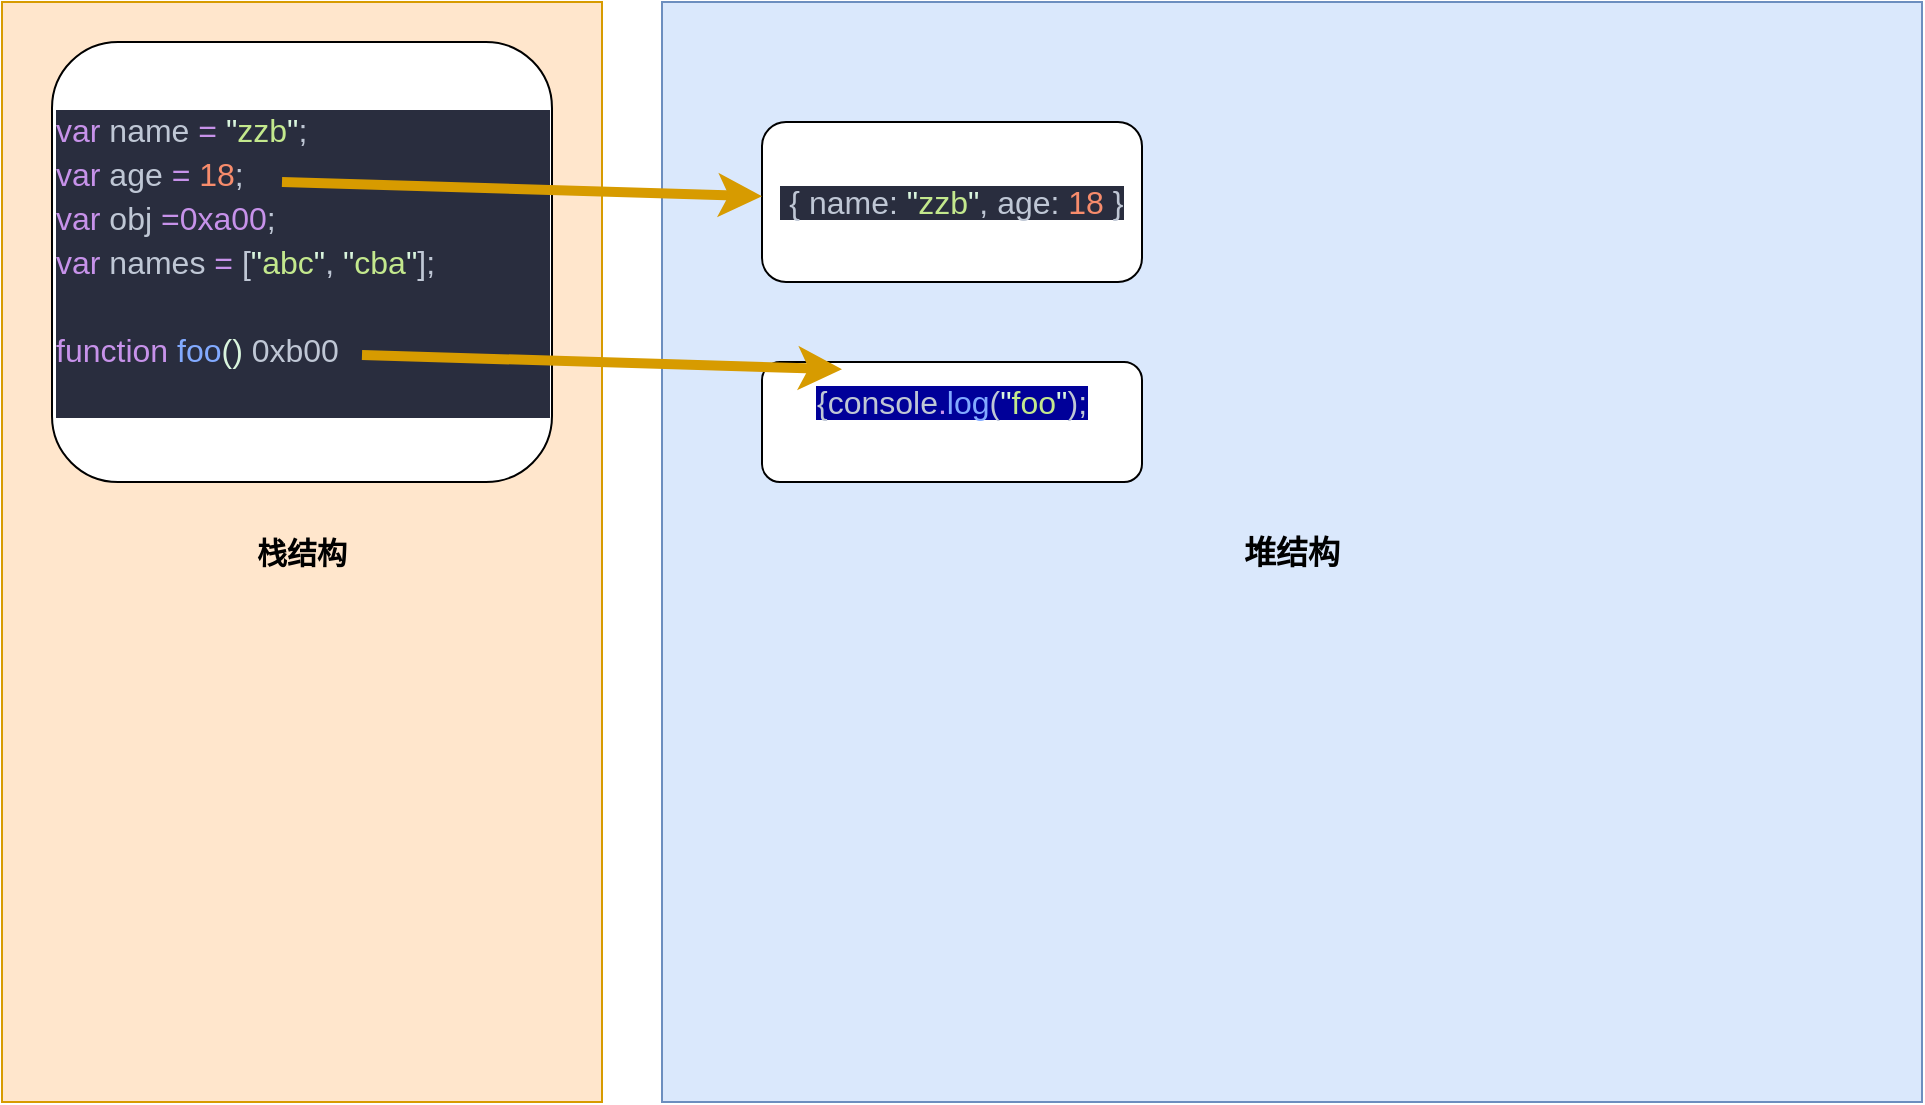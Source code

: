 <mxfile version="12.2.4" pages="1"><diagram id="6__veSIM3zds16jiERqw" name="第 1 页"><mxGraphModel dx="914" dy="589" grid="1" gridSize="10" guides="1" tooltips="1" connect="1" arrows="1" fold="1" page="1" pageScale="1" pageWidth="2000" pageHeight="2000" math="0" shadow="0"><root><mxCell id="0"/><mxCell id="1" parent="0"/><mxCell id="4" value="&lt;b&gt;&lt;font style=&quot;font-size: 15px&quot;&gt;栈结构&lt;/font&gt;&lt;/b&gt;" style="rounded=0;whiteSpace=wrap;html=1;fillColor=#ffe6cc;strokeColor=#d79b00;" parent="1" vertex="1"><mxGeometry x="10" y="40" width="300" height="550" as="geometry"/></mxCell><mxCell id="5" value="&lt;div style=&quot;color: rgb(191 , 199 , 213) ; background-color: rgb(41 , 45 , 62) ; font-family: &amp;#34;cascadia code&amp;#34; , , &amp;#34;consolas&amp;#34; , &amp;#34;courier new&amp;#34; , monospace , &amp;#34;consolas&amp;#34; , &amp;#34;courier new&amp;#34; , monospace ; font-size: 16px ; line-height: 22px ; white-space: pre&quot;&gt;&lt;div&gt;&lt;span style=&quot;color: #c792ea&quot;&gt;var&lt;/span&gt; name &lt;span style=&quot;color: #c792ea&quot;&gt;=&lt;/span&gt; &lt;span style=&quot;color: #d9f5dd&quot;&gt;&quot;&lt;/span&gt;&lt;span style=&quot;color: #c3e88d&quot;&gt;zzb&lt;/span&gt;&lt;span style=&quot;color: #d9f5dd&quot;&gt;&quot;&lt;/span&gt;;&lt;/div&gt;&lt;div&gt;&lt;span style=&quot;color: #c792ea&quot;&gt;var&lt;/span&gt; age &lt;span style=&quot;color: #c792ea&quot;&gt;=&lt;/span&gt; &lt;span style=&quot;color: #f78c6c&quot;&gt;18&lt;/span&gt;;&lt;/div&gt;&lt;div&gt;&lt;span style=&quot;color: #c792ea&quot;&gt;var&lt;/span&gt; obj &lt;span style=&quot;color: #c792ea&quot;&gt;=0xa00&lt;/span&gt;;&lt;/div&gt;&lt;div&gt;&lt;span style=&quot;color: #c792ea&quot;&gt;var&lt;/span&gt; names &lt;span style=&quot;color: #c792ea&quot;&gt;=&lt;/span&gt; [&lt;span style=&quot;color: #d9f5dd&quot;&gt;&quot;&lt;/span&gt;&lt;span style=&quot;color: #c3e88d&quot;&gt;abc&lt;/span&gt;&lt;span style=&quot;color: #d9f5dd&quot;&gt;&quot;&lt;/span&gt;, &lt;span style=&quot;color: #d9f5dd&quot;&gt;&quot;&lt;/span&gt;&lt;span style=&quot;color: #c3e88d&quot;&gt;cba&lt;/span&gt;&lt;span style=&quot;color: #d9f5dd&quot;&gt;&quot;&lt;/span&gt;];             &lt;/div&gt;&lt;br&gt;&lt;div&gt;&lt;span style=&quot;color: #c792ea&quot;&gt;function&lt;/span&gt; &lt;span style=&quot;color: #82aaff&quot;&gt;foo&lt;/span&gt;&lt;span style=&quot;color: #d9f5dd&quot;&gt;()&lt;/span&gt; 0xb00&lt;br&gt;&lt;/div&gt;&lt;br&gt;&lt;/div&gt;" style="rounded=1;whiteSpace=wrap;html=1;align=left;" parent="1" vertex="1"><mxGeometry x="35" y="60" width="250" height="220" as="geometry"/></mxCell><mxCell id="6" value="&lt;b&gt;&lt;font style=&quot;font-size: 16px&quot;&gt;堆结构&lt;/font&gt;&lt;/b&gt;" style="rounded=0;whiteSpace=wrap;html=1;fillColor=#dae8fc;strokeColor=#6c8ebf;" parent="1" vertex="1"><mxGeometry x="340" y="40" width="630" height="550" as="geometry"/></mxCell><mxCell id="7" value="&lt;span style=&quot;color: rgb(191 , 199 , 213) ; font-size: 16px ; text-align: left ; white-space: pre ; background-color: rgb(41 , 45 , 62)&quot;&gt; { name: &lt;/span&gt;&lt;span style=&quot;font-size: 16px ; text-align: left ; white-space: pre ; background-color: rgb(41 , 45 , 62) ; color: rgb(217 , 245 , 221)&quot;&gt;&quot;&lt;/span&gt;&lt;span style=&quot;font-size: 16px ; text-align: left ; white-space: pre ; background-color: rgb(41 , 45 , 62) ; color: rgb(195 , 232 , 141)&quot;&gt;zzb&lt;/span&gt;&lt;span style=&quot;font-size: 16px ; text-align: left ; white-space: pre ; background-color: rgb(41 , 45 , 62) ; color: rgb(217 , 245 , 221)&quot;&gt;&quot;&lt;/span&gt;&lt;span style=&quot;color: rgb(191 , 199 , 213) ; font-size: 16px ; text-align: left ; white-space: pre ; background-color: rgb(41 , 45 , 62)&quot;&gt;, age: &lt;/span&gt;&lt;span style=&quot;font-size: 16px ; text-align: left ; white-space: pre ; background-color: rgb(41 , 45 , 62) ; color: rgb(247 , 140 , 108)&quot;&gt;18&lt;/span&gt;&lt;span style=&quot;color: rgb(191 , 199 , 213) ; font-size: 16px ; text-align: left ; white-space: pre ; background-color: rgb(41 , 45 , 62)&quot;&gt; }&lt;/span&gt;" style="rounded=1;whiteSpace=wrap;html=1;" parent="1" vertex="1"><mxGeometry x="390" y="100" width="190" height="80" as="geometry"/></mxCell><mxCell id="8" value="" style="endArrow=classic;html=1;strokeWidth=5;fillColor=#ffe6cc;strokeColor=#d79b00;" parent="1" target="7" edge="1"><mxGeometry width="50" height="50" relative="1" as="geometry"><mxPoint x="150" y="130" as="sourcePoint"/><mxPoint x="200" y="80" as="targetPoint"/></mxGeometry></mxCell><mxCell id="9" value="&lt;div style=&quot;color: rgb(191 , 199 , 213) ; font-size: 16px ; text-align: left ; white-space: pre&quot;&gt;&lt;span style=&quot;background-color: rgb(0 , 0 , 153)&quot;&gt;{console&lt;span style=&quot;color: rgb(199 , 146 , 234)&quot;&gt;.&lt;/span&gt;&lt;span style=&quot;color: rgb(130 , 170 , 255)&quot;&gt;log&lt;/span&gt;(&lt;span style=&quot;color: rgb(217 , 245 , 221)&quot;&gt;&quot;&lt;/span&gt;&lt;span style=&quot;color: rgb(195 , 232 , 141)&quot;&gt;foo&lt;/span&gt;&lt;span style=&quot;color: rgb(217 , 245 , 221)&quot;&gt;&quot;&lt;/span&gt;);&lt;/span&gt;&lt;/div&gt;&lt;div style=&quot;color: rgb(191 , 199 , 213) ; font-size: 16px ; text-align: left ; white-space: pre&quot;&gt;&lt;br&gt;&lt;/div&gt;" style="rounded=1;whiteSpace=wrap;html=1;" parent="1" vertex="1"><mxGeometry x="390" y="220" width="190" height="60" as="geometry"/></mxCell><mxCell id="10" value="" style="endArrow=classic;html=1;strokeWidth=5;fillColor=#ffe6cc;strokeColor=#d79b00;" parent="1" edge="1"><mxGeometry width="50" height="50" relative="1" as="geometry"><mxPoint x="190" y="216.5" as="sourcePoint"/><mxPoint x="430" y="223.664" as="targetPoint"/></mxGeometry></mxCell></root></mxGraphModel></diagram></mxfile>